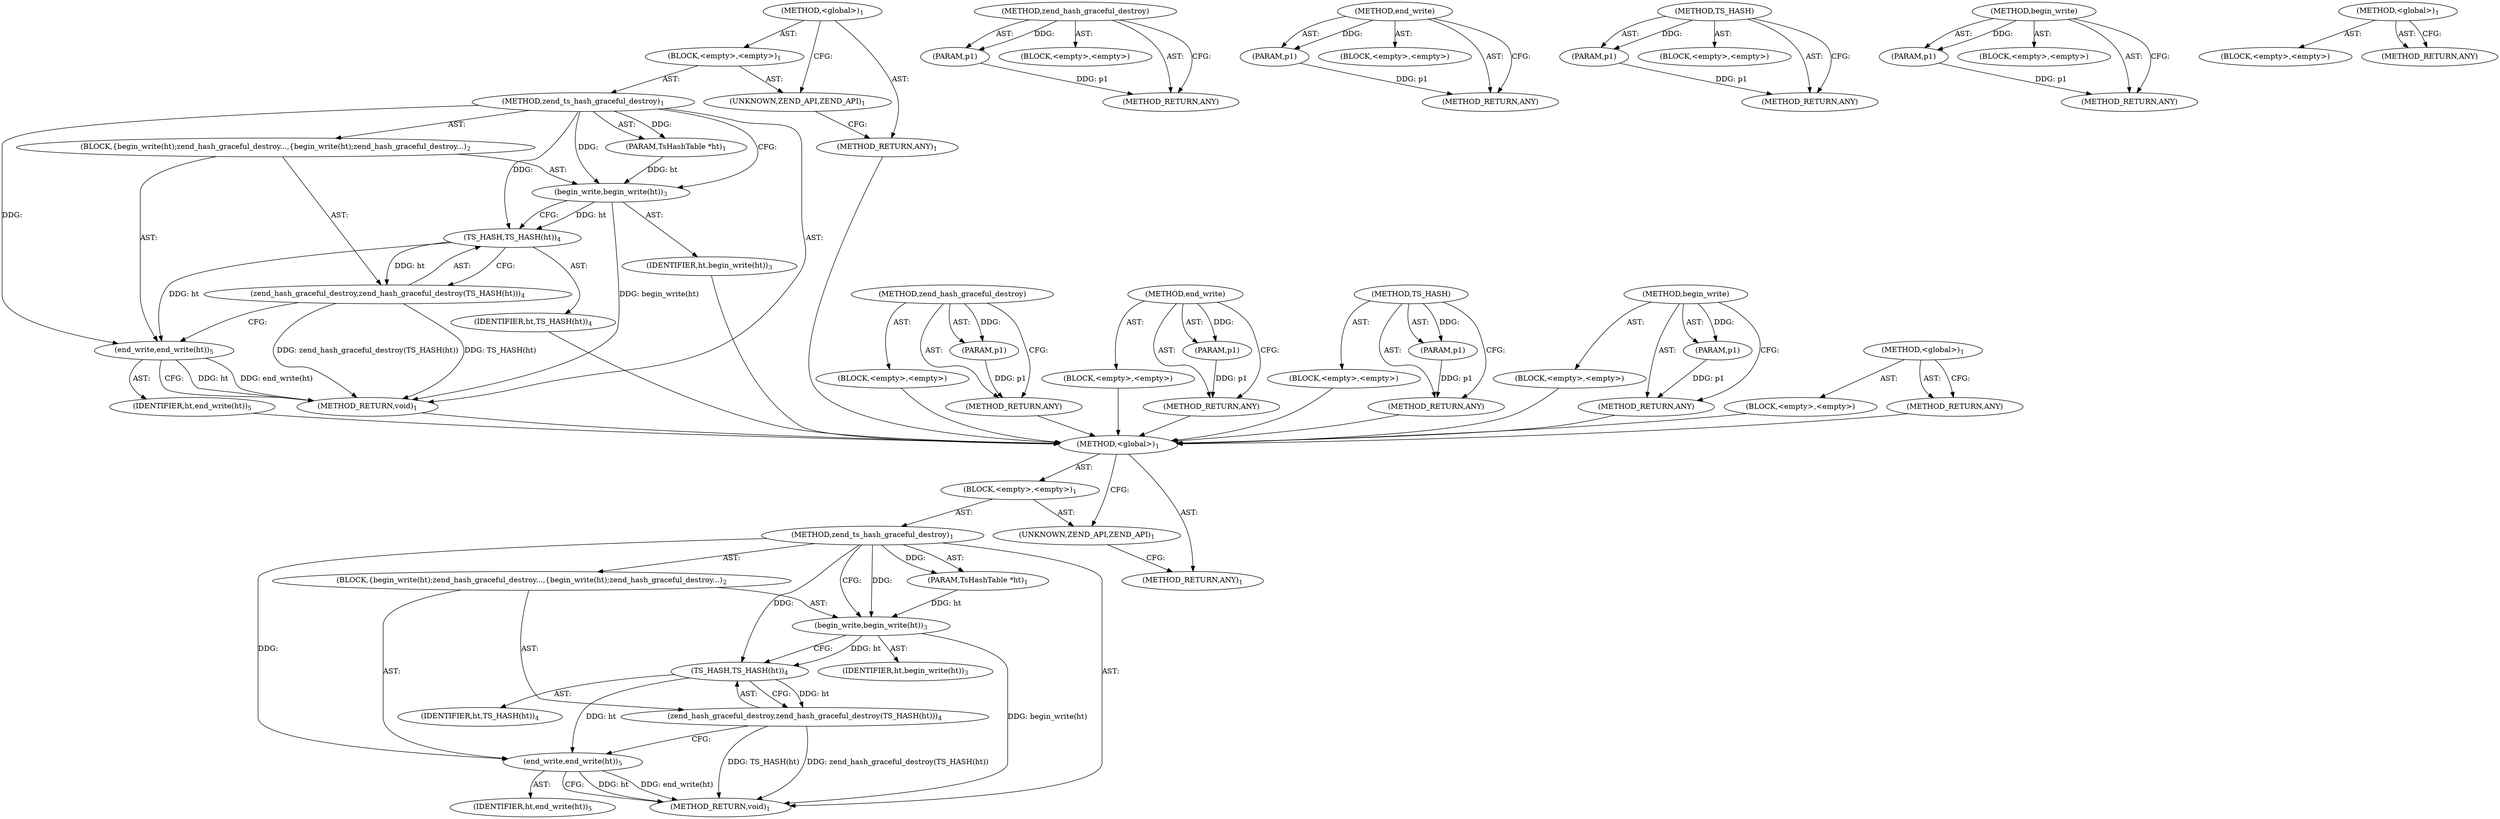digraph "&lt;global&gt;" {
vulnerable_6 [label=<(METHOD,&lt;global&gt;)<SUB>1</SUB>>];
vulnerable_7 [label=<(BLOCK,&lt;empty&gt;,&lt;empty&gt;)<SUB>1</SUB>>];
vulnerable_8 [label=<(UNKNOWN,ZEND_API,ZEND_API)<SUB>1</SUB>>];
vulnerable_9 [label=<(METHOD,zend_ts_hash_graceful_destroy)<SUB>1</SUB>>];
vulnerable_10 [label=<(PARAM,TsHashTable *ht)<SUB>1</SUB>>];
vulnerable_11 [label=<(BLOCK,{
	begin_write(ht);
	zend_hash_graceful_destroy...,{
	begin_write(ht);
	zend_hash_graceful_destroy...)<SUB>2</SUB>>];
vulnerable_12 [label=<(begin_write,begin_write(ht))<SUB>3</SUB>>];
vulnerable_13 [label=<(IDENTIFIER,ht,begin_write(ht))<SUB>3</SUB>>];
vulnerable_14 [label=<(zend_hash_graceful_destroy,zend_hash_graceful_destroy(TS_HASH(ht)))<SUB>4</SUB>>];
vulnerable_15 [label=<(TS_HASH,TS_HASH(ht))<SUB>4</SUB>>];
vulnerable_16 [label=<(IDENTIFIER,ht,TS_HASH(ht))<SUB>4</SUB>>];
vulnerable_17 [label=<(end_write,end_write(ht))<SUB>5</SUB>>];
vulnerable_18 [label=<(IDENTIFIER,ht,end_write(ht))<SUB>5</SUB>>];
vulnerable_19 [label=<(METHOD_RETURN,void)<SUB>1</SUB>>];
vulnerable_21 [label=<(METHOD_RETURN,ANY)<SUB>1</SUB>>];
vulnerable_40 [label=<(METHOD,zend_hash_graceful_destroy)>];
vulnerable_41 [label=<(PARAM,p1)>];
vulnerable_42 [label=<(BLOCK,&lt;empty&gt;,&lt;empty&gt;)>];
vulnerable_43 [label=<(METHOD_RETURN,ANY)>];
vulnerable_48 [label=<(METHOD,end_write)>];
vulnerable_49 [label=<(PARAM,p1)>];
vulnerable_50 [label=<(BLOCK,&lt;empty&gt;,&lt;empty&gt;)>];
vulnerable_51 [label=<(METHOD_RETURN,ANY)>];
vulnerable_44 [label=<(METHOD,TS_HASH)>];
vulnerable_45 [label=<(PARAM,p1)>];
vulnerable_46 [label=<(BLOCK,&lt;empty&gt;,&lt;empty&gt;)>];
vulnerable_47 [label=<(METHOD_RETURN,ANY)>];
vulnerable_36 [label=<(METHOD,begin_write)>];
vulnerable_37 [label=<(PARAM,p1)>];
vulnerable_38 [label=<(BLOCK,&lt;empty&gt;,&lt;empty&gt;)>];
vulnerable_39 [label=<(METHOD_RETURN,ANY)>];
vulnerable_30 [label=<(METHOD,&lt;global&gt;)<SUB>1</SUB>>];
vulnerable_31 [label=<(BLOCK,&lt;empty&gt;,&lt;empty&gt;)>];
vulnerable_32 [label=<(METHOD_RETURN,ANY)>];
fixed_6 [label=<(METHOD,&lt;global&gt;)<SUB>1</SUB>>];
fixed_7 [label=<(BLOCK,&lt;empty&gt;,&lt;empty&gt;)<SUB>1</SUB>>];
fixed_8 [label=<(UNKNOWN,ZEND_API,ZEND_API)<SUB>1</SUB>>];
fixed_9 [label=<(METHOD,zend_ts_hash_graceful_destroy)<SUB>1</SUB>>];
fixed_10 [label=<(PARAM,TsHashTable *ht)<SUB>1</SUB>>];
fixed_11 [label=<(BLOCK,{
	begin_write(ht);
	zend_hash_graceful_destroy...,{
	begin_write(ht);
	zend_hash_graceful_destroy...)<SUB>2</SUB>>];
fixed_12 [label=<(begin_write,begin_write(ht))<SUB>3</SUB>>];
fixed_13 [label=<(IDENTIFIER,ht,begin_write(ht))<SUB>3</SUB>>];
fixed_14 [label=<(zend_hash_graceful_destroy,zend_hash_graceful_destroy(TS_HASH(ht)))<SUB>4</SUB>>];
fixed_15 [label=<(TS_HASH,TS_HASH(ht))<SUB>4</SUB>>];
fixed_16 [label=<(IDENTIFIER,ht,TS_HASH(ht))<SUB>4</SUB>>];
fixed_17 [label=<(end_write,end_write(ht))<SUB>5</SUB>>];
fixed_18 [label=<(IDENTIFIER,ht,end_write(ht))<SUB>5</SUB>>];
fixed_19 [label=<(METHOD_RETURN,void)<SUB>1</SUB>>];
fixed_21 [label=<(METHOD_RETURN,ANY)<SUB>1</SUB>>];
fixed_40 [label=<(METHOD,zend_hash_graceful_destroy)>];
fixed_41 [label=<(PARAM,p1)>];
fixed_42 [label=<(BLOCK,&lt;empty&gt;,&lt;empty&gt;)>];
fixed_43 [label=<(METHOD_RETURN,ANY)>];
fixed_48 [label=<(METHOD,end_write)>];
fixed_49 [label=<(PARAM,p1)>];
fixed_50 [label=<(BLOCK,&lt;empty&gt;,&lt;empty&gt;)>];
fixed_51 [label=<(METHOD_RETURN,ANY)>];
fixed_44 [label=<(METHOD,TS_HASH)>];
fixed_45 [label=<(PARAM,p1)>];
fixed_46 [label=<(BLOCK,&lt;empty&gt;,&lt;empty&gt;)>];
fixed_47 [label=<(METHOD_RETURN,ANY)>];
fixed_36 [label=<(METHOD,begin_write)>];
fixed_37 [label=<(PARAM,p1)>];
fixed_38 [label=<(BLOCK,&lt;empty&gt;,&lt;empty&gt;)>];
fixed_39 [label=<(METHOD_RETURN,ANY)>];
fixed_30 [label=<(METHOD,&lt;global&gt;)<SUB>1</SUB>>];
fixed_31 [label=<(BLOCK,&lt;empty&gt;,&lt;empty&gt;)>];
fixed_32 [label=<(METHOD_RETURN,ANY)>];
vulnerable_6 -> vulnerable_7  [key=0, label="AST: "];
vulnerable_6 -> vulnerable_21  [key=0, label="AST: "];
vulnerable_6 -> vulnerable_8  [key=0, label="CFG: "];
vulnerable_7 -> vulnerable_8  [key=0, label="AST: "];
vulnerable_7 -> vulnerable_9  [key=0, label="AST: "];
vulnerable_8 -> vulnerable_21  [key=0, label="CFG: "];
vulnerable_9 -> vulnerable_10  [key=0, label="AST: "];
vulnerable_9 -> vulnerable_10  [key=1, label="DDG: "];
vulnerable_9 -> vulnerable_11  [key=0, label="AST: "];
vulnerable_9 -> vulnerable_19  [key=0, label="AST: "];
vulnerable_9 -> vulnerable_12  [key=0, label="CFG: "];
vulnerable_9 -> vulnerable_12  [key=1, label="DDG: "];
vulnerable_9 -> vulnerable_17  [key=0, label="DDG: "];
vulnerable_9 -> vulnerable_15  [key=0, label="DDG: "];
vulnerable_10 -> vulnerable_12  [key=0, label="DDG: ht"];
vulnerable_11 -> vulnerable_12  [key=0, label="AST: "];
vulnerable_11 -> vulnerable_14  [key=0, label="AST: "];
vulnerable_11 -> vulnerable_17  [key=0, label="AST: "];
vulnerable_12 -> vulnerable_13  [key=0, label="AST: "];
vulnerable_12 -> vulnerable_15  [key=0, label="CFG: "];
vulnerable_12 -> vulnerable_15  [key=1, label="DDG: ht"];
vulnerable_12 -> vulnerable_19  [key=0, label="DDG: begin_write(ht)"];
vulnerable_14 -> vulnerable_15  [key=0, label="AST: "];
vulnerable_14 -> vulnerable_17  [key=0, label="CFG: "];
vulnerable_14 -> vulnerable_19  [key=0, label="DDG: TS_HASH(ht)"];
vulnerable_14 -> vulnerable_19  [key=1, label="DDG: zend_hash_graceful_destroy(TS_HASH(ht))"];
vulnerable_15 -> vulnerable_16  [key=0, label="AST: "];
vulnerable_15 -> vulnerable_14  [key=0, label="CFG: "];
vulnerable_15 -> vulnerable_14  [key=1, label="DDG: ht"];
vulnerable_15 -> vulnerable_17  [key=0, label="DDG: ht"];
vulnerable_17 -> vulnerable_18  [key=0, label="AST: "];
vulnerable_17 -> vulnerable_19  [key=0, label="CFG: "];
vulnerable_17 -> vulnerable_19  [key=1, label="DDG: ht"];
vulnerable_17 -> vulnerable_19  [key=2, label="DDG: end_write(ht)"];
vulnerable_40 -> vulnerable_41  [key=0, label="AST: "];
vulnerable_40 -> vulnerable_41  [key=1, label="DDG: "];
vulnerable_40 -> vulnerable_42  [key=0, label="AST: "];
vulnerable_40 -> vulnerable_43  [key=0, label="AST: "];
vulnerable_40 -> vulnerable_43  [key=1, label="CFG: "];
vulnerable_41 -> vulnerable_43  [key=0, label="DDG: p1"];
vulnerable_48 -> vulnerable_49  [key=0, label="AST: "];
vulnerable_48 -> vulnerable_49  [key=1, label="DDG: "];
vulnerable_48 -> vulnerable_50  [key=0, label="AST: "];
vulnerable_48 -> vulnerable_51  [key=0, label="AST: "];
vulnerable_48 -> vulnerable_51  [key=1, label="CFG: "];
vulnerable_49 -> vulnerable_51  [key=0, label="DDG: p1"];
vulnerable_44 -> vulnerable_45  [key=0, label="AST: "];
vulnerable_44 -> vulnerable_45  [key=1, label="DDG: "];
vulnerable_44 -> vulnerable_46  [key=0, label="AST: "];
vulnerable_44 -> vulnerable_47  [key=0, label="AST: "];
vulnerable_44 -> vulnerable_47  [key=1, label="CFG: "];
vulnerable_45 -> vulnerable_47  [key=0, label="DDG: p1"];
vulnerable_36 -> vulnerable_37  [key=0, label="AST: "];
vulnerable_36 -> vulnerable_37  [key=1, label="DDG: "];
vulnerable_36 -> vulnerable_38  [key=0, label="AST: "];
vulnerable_36 -> vulnerable_39  [key=0, label="AST: "];
vulnerable_36 -> vulnerable_39  [key=1, label="CFG: "];
vulnerable_37 -> vulnerable_39  [key=0, label="DDG: p1"];
vulnerable_30 -> vulnerable_31  [key=0, label="AST: "];
vulnerable_30 -> vulnerable_32  [key=0, label="AST: "];
vulnerable_30 -> vulnerable_32  [key=1, label="CFG: "];
fixed_6 -> fixed_7  [key=0, label="AST: "];
fixed_6 -> fixed_21  [key=0, label="AST: "];
fixed_6 -> fixed_8  [key=0, label="CFG: "];
fixed_7 -> fixed_8  [key=0, label="AST: "];
fixed_7 -> fixed_9  [key=0, label="AST: "];
fixed_8 -> fixed_21  [key=0, label="CFG: "];
fixed_9 -> fixed_10  [key=0, label="AST: "];
fixed_9 -> fixed_10  [key=1, label="DDG: "];
fixed_9 -> fixed_11  [key=0, label="AST: "];
fixed_9 -> fixed_19  [key=0, label="AST: "];
fixed_9 -> fixed_12  [key=0, label="CFG: "];
fixed_9 -> fixed_12  [key=1, label="DDG: "];
fixed_9 -> fixed_17  [key=0, label="DDG: "];
fixed_9 -> fixed_15  [key=0, label="DDG: "];
fixed_10 -> fixed_12  [key=0, label="DDG: ht"];
fixed_11 -> fixed_12  [key=0, label="AST: "];
fixed_11 -> fixed_14  [key=0, label="AST: "];
fixed_11 -> fixed_17  [key=0, label="AST: "];
fixed_12 -> fixed_13  [key=0, label="AST: "];
fixed_12 -> fixed_15  [key=0, label="CFG: "];
fixed_12 -> fixed_15  [key=1, label="DDG: ht"];
fixed_12 -> fixed_19  [key=0, label="DDG: begin_write(ht)"];
fixed_13 -> vulnerable_6  [key=0];
fixed_14 -> fixed_15  [key=0, label="AST: "];
fixed_14 -> fixed_17  [key=0, label="CFG: "];
fixed_14 -> fixed_19  [key=0, label="DDG: TS_HASH(ht)"];
fixed_14 -> fixed_19  [key=1, label="DDG: zend_hash_graceful_destroy(TS_HASH(ht))"];
fixed_15 -> fixed_16  [key=0, label="AST: "];
fixed_15 -> fixed_14  [key=0, label="CFG: "];
fixed_15 -> fixed_14  [key=1, label="DDG: ht"];
fixed_15 -> fixed_17  [key=0, label="DDG: ht"];
fixed_16 -> vulnerable_6  [key=0];
fixed_17 -> fixed_18  [key=0, label="AST: "];
fixed_17 -> fixed_19  [key=0, label="CFG: "];
fixed_17 -> fixed_19  [key=1, label="DDG: ht"];
fixed_17 -> fixed_19  [key=2, label="DDG: end_write(ht)"];
fixed_18 -> vulnerable_6  [key=0];
fixed_19 -> vulnerable_6  [key=0];
fixed_21 -> vulnerable_6  [key=0];
fixed_40 -> fixed_41  [key=0, label="AST: "];
fixed_40 -> fixed_41  [key=1, label="DDG: "];
fixed_40 -> fixed_42  [key=0, label="AST: "];
fixed_40 -> fixed_43  [key=0, label="AST: "];
fixed_40 -> fixed_43  [key=1, label="CFG: "];
fixed_41 -> fixed_43  [key=0, label="DDG: p1"];
fixed_42 -> vulnerable_6  [key=0];
fixed_43 -> vulnerable_6  [key=0];
fixed_48 -> fixed_49  [key=0, label="AST: "];
fixed_48 -> fixed_49  [key=1, label="DDG: "];
fixed_48 -> fixed_50  [key=0, label="AST: "];
fixed_48 -> fixed_51  [key=0, label="AST: "];
fixed_48 -> fixed_51  [key=1, label="CFG: "];
fixed_49 -> fixed_51  [key=0, label="DDG: p1"];
fixed_50 -> vulnerable_6  [key=0];
fixed_51 -> vulnerable_6  [key=0];
fixed_44 -> fixed_45  [key=0, label="AST: "];
fixed_44 -> fixed_45  [key=1, label="DDG: "];
fixed_44 -> fixed_46  [key=0, label="AST: "];
fixed_44 -> fixed_47  [key=0, label="AST: "];
fixed_44 -> fixed_47  [key=1, label="CFG: "];
fixed_45 -> fixed_47  [key=0, label="DDG: p1"];
fixed_46 -> vulnerable_6  [key=0];
fixed_47 -> vulnerable_6  [key=0];
fixed_36 -> fixed_37  [key=0, label="AST: "];
fixed_36 -> fixed_37  [key=1, label="DDG: "];
fixed_36 -> fixed_38  [key=0, label="AST: "];
fixed_36 -> fixed_39  [key=0, label="AST: "];
fixed_36 -> fixed_39  [key=1, label="CFG: "];
fixed_37 -> fixed_39  [key=0, label="DDG: p1"];
fixed_38 -> vulnerable_6  [key=0];
fixed_39 -> vulnerable_6  [key=0];
fixed_30 -> fixed_31  [key=0, label="AST: "];
fixed_30 -> fixed_32  [key=0, label="AST: "];
fixed_30 -> fixed_32  [key=1, label="CFG: "];
fixed_31 -> vulnerable_6  [key=0];
fixed_32 -> vulnerable_6  [key=0];
}
